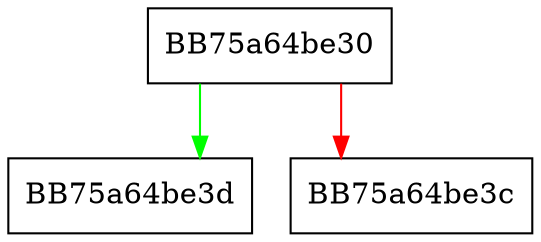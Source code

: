 digraph _Lock {
  node [shape="box"];
  graph [splines=ortho];
  BB75a64be30 -> BB75a64be3d [color="green"];
  BB75a64be30 -> BB75a64be3c [color="red"];
}